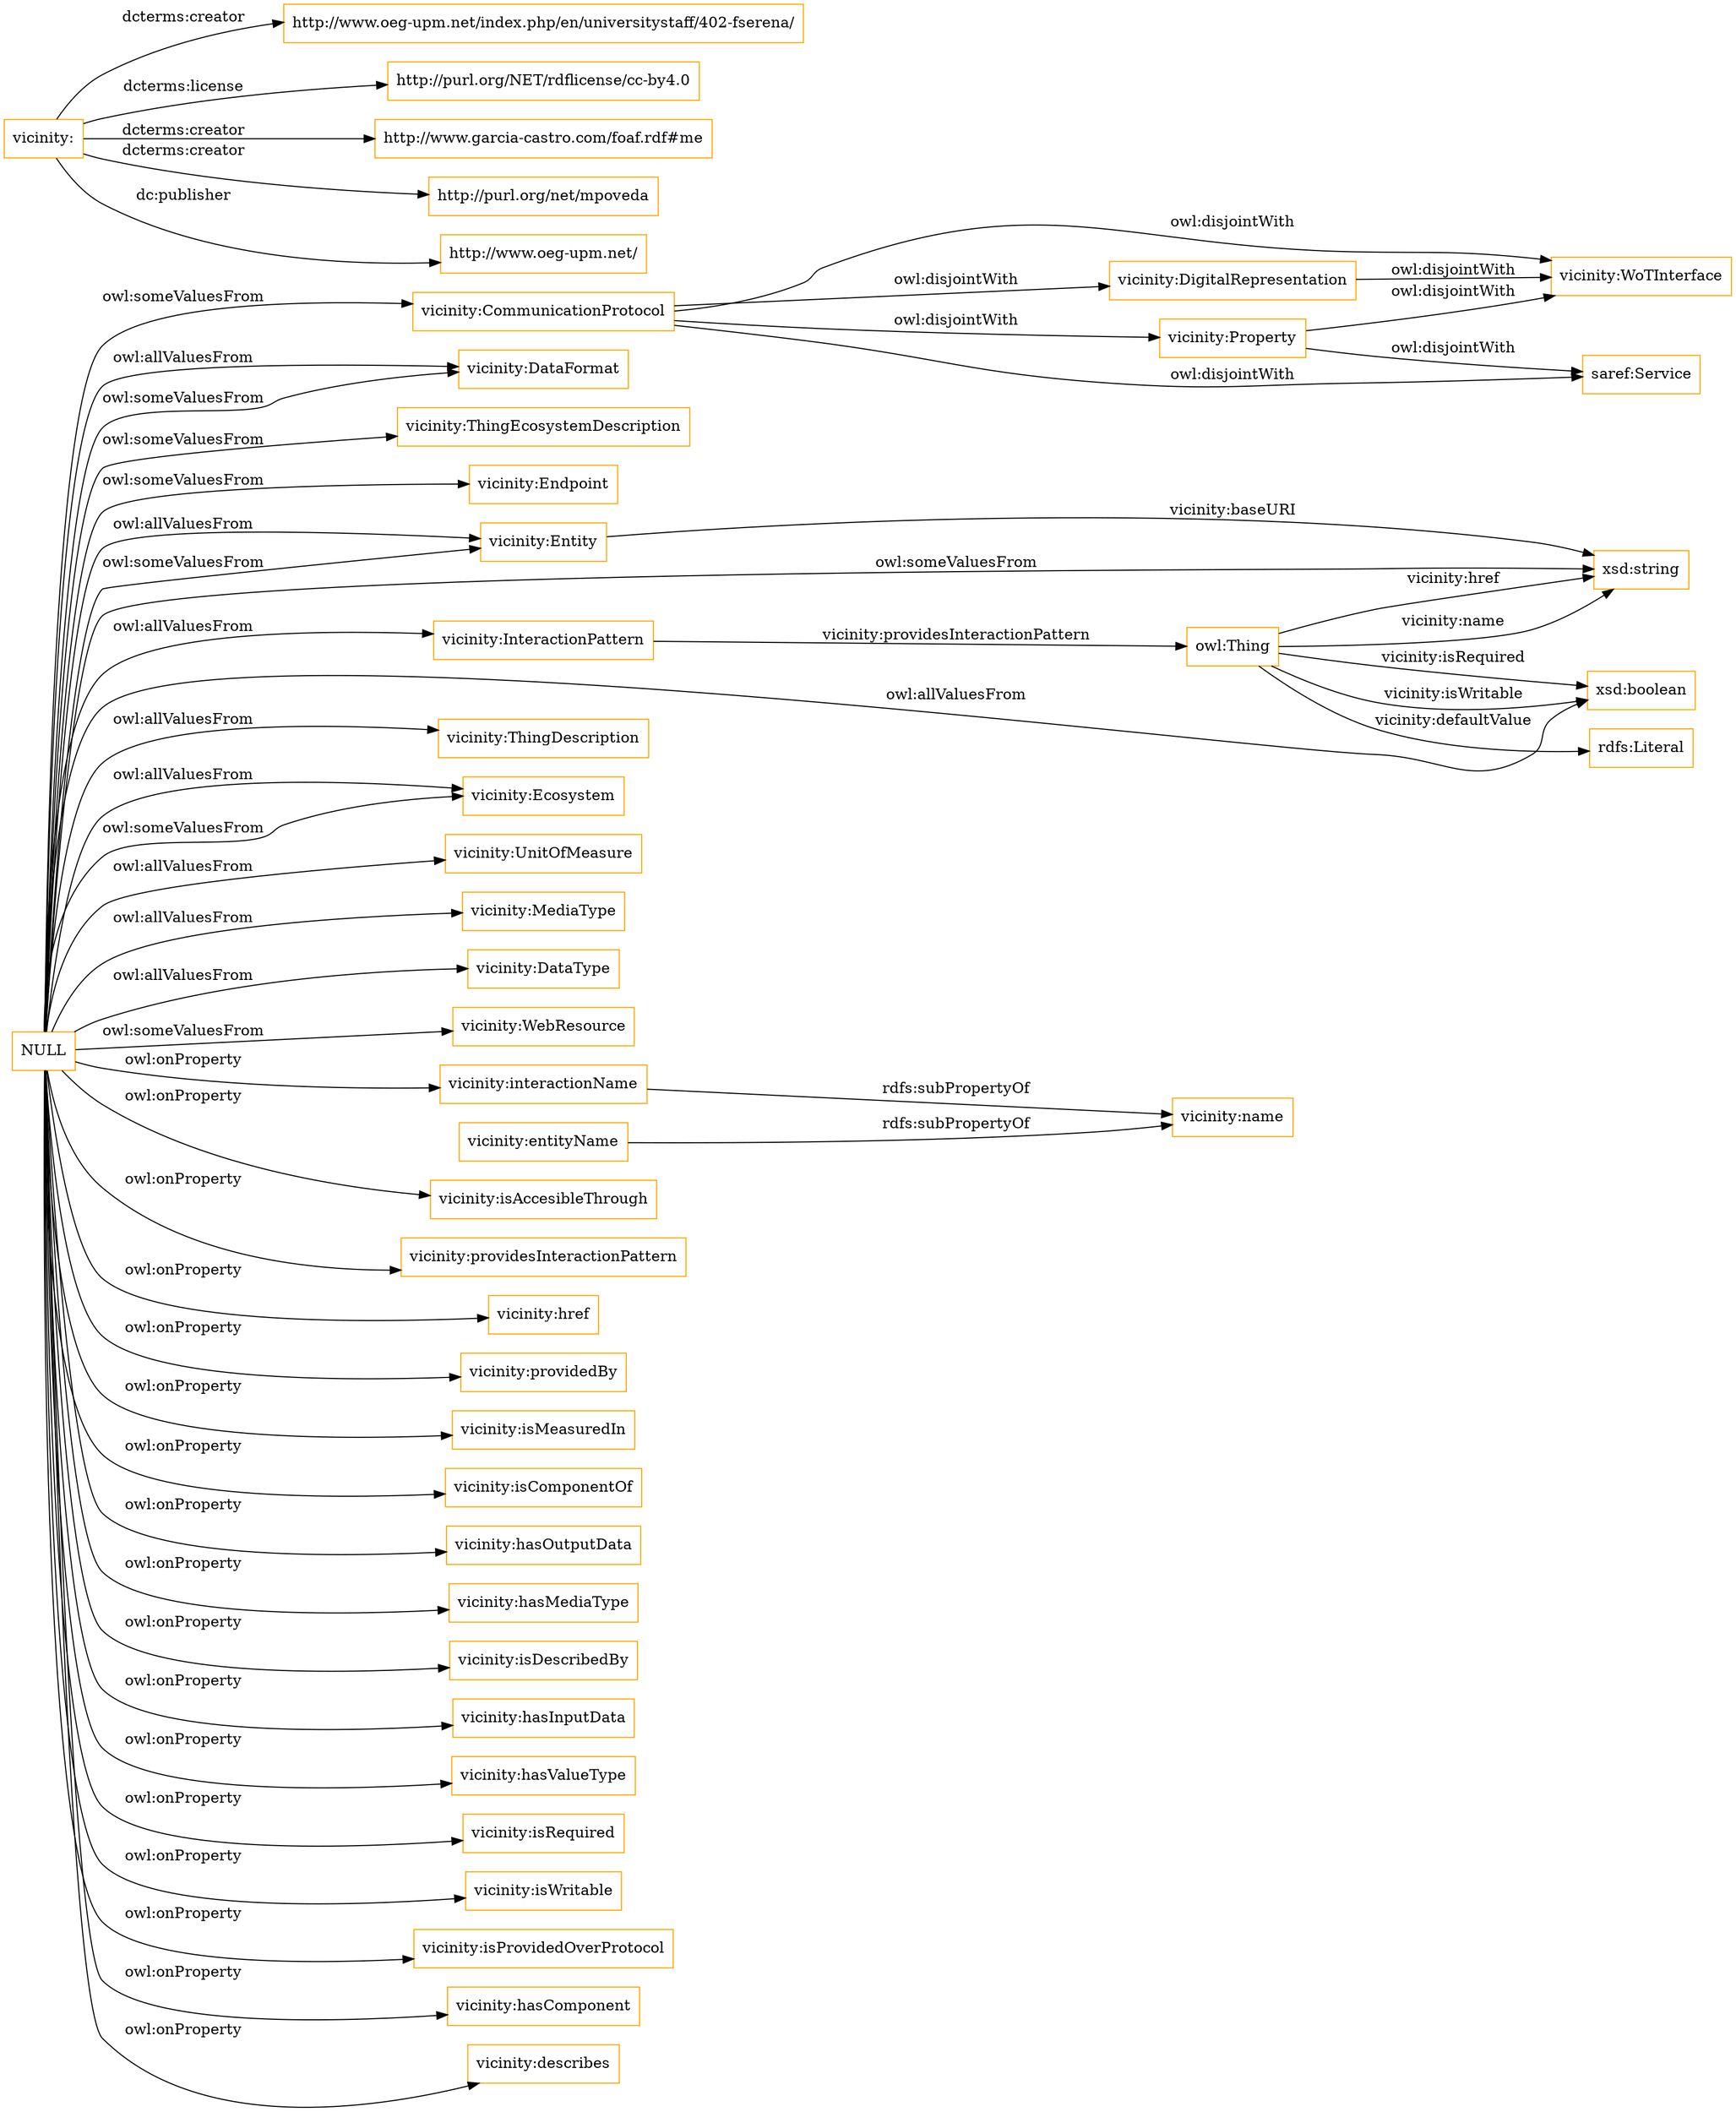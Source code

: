 digraph ar2dtool_diagram { 
rankdir=LR;
size="1501"
node [shape = rectangle, color="orange"]; "vicinity:Property" "vicinity:DataFormat" "vicinity:CommunicationProtocol" "vicinity:ThingEcosystemDescription" "vicinity:Endpoint" "vicinity:InteractionPattern" "vicinity:Entity" "vicinity:ThingDescription" "vicinity:Ecosystem" "saref:Service" "vicinity:UnitOfMeasure" "vicinity:MediaType" "vicinity:DigitalRepresentation" "vicinity:DataType" "vicinity:WoTInterface" "vicinity:WebResource" ; /*classes style*/
	"vicinity:DigitalRepresentation" -> "vicinity:WoTInterface" [ label = "owl:disjointWith" ];
	"vicinity:CommunicationProtocol" -> "saref:Service" [ label = "owl:disjointWith" ];
	"vicinity:CommunicationProtocol" -> "vicinity:WoTInterface" [ label = "owl:disjointWith" ];
	"vicinity:CommunicationProtocol" -> "vicinity:Property" [ label = "owl:disjointWith" ];
	"vicinity:CommunicationProtocol" -> "vicinity:DigitalRepresentation" [ label = "owl:disjointWith" ];
	"vicinity:interactionName" -> "vicinity:name" [ label = "rdfs:subPropertyOf" ];
	"vicinity:entityName" -> "vicinity:name" [ label = "rdfs:subPropertyOf" ];
	"NULL" -> "vicinity:DataFormat" [ label = "owl:allValuesFrom" ];
	"NULL" -> "vicinity:Endpoint" [ label = "owl:someValuesFrom" ];
	"NULL" -> "vicinity:Ecosystem" [ label = "owl:allValuesFrom" ];
	"NULL" -> "xsd:string" [ label = "owl:someValuesFrom" ];
	"NULL" -> "vicinity:ThingEcosystemDescription" [ label = "owl:someValuesFrom" ];
	"NULL" -> "vicinity:WebResource" [ label = "owl:someValuesFrom" ];
	"NULL" -> "xsd:boolean" [ label = "owl:allValuesFrom" ];
	"NULL" -> "vicinity:isAccesibleThrough" [ label = "owl:onProperty" ];
	"NULL" -> "vicinity:interactionName" [ label = "owl:onProperty" ];
	"NULL" -> "vicinity:providesInteractionPattern" [ label = "owl:onProperty" ];
	"NULL" -> "vicinity:href" [ label = "owl:onProperty" ];
	"NULL" -> "vicinity:providedBy" [ label = "owl:onProperty" ];
	"NULL" -> "vicinity:isMeasuredIn" [ label = "owl:onProperty" ];
	"NULL" -> "vicinity:DataFormat" [ label = "owl:someValuesFrom" ];
	"NULL" -> "vicinity:isComponentOf" [ label = "owl:onProperty" ];
	"NULL" -> "vicinity:CommunicationProtocol" [ label = "owl:someValuesFrom" ];
	"NULL" -> "vicinity:Entity" [ label = "owl:allValuesFrom" ];
	"NULL" -> "vicinity:hasOutputData" [ label = "owl:onProperty" ];
	"NULL" -> "vicinity:hasMediaType" [ label = "owl:onProperty" ];
	"NULL" -> "vicinity:isDescribedBy" [ label = "owl:onProperty" ];
	"NULL" -> "vicinity:hasInputData" [ label = "owl:onProperty" ];
	"NULL" -> "vicinity:UnitOfMeasure" [ label = "owl:allValuesFrom" ];
	"NULL" -> "vicinity:DataType" [ label = "owl:allValuesFrom" ];
	"NULL" -> "vicinity:InteractionPattern" [ label = "owl:allValuesFrom" ];
	"NULL" -> "vicinity:hasValueType" [ label = "owl:onProperty" ];
	"NULL" -> "vicinity:ThingDescription" [ label = "owl:allValuesFrom" ];
	"NULL" -> "vicinity:Ecosystem" [ label = "owl:someValuesFrom" ];
	"NULL" -> "vicinity:MediaType" [ label = "owl:allValuesFrom" ];
	"NULL" -> "vicinity:Entity" [ label = "owl:someValuesFrom" ];
	"NULL" -> "vicinity:isRequired" [ label = "owl:onProperty" ];
	"NULL" -> "vicinity:isWritable" [ label = "owl:onProperty" ];
	"NULL" -> "vicinity:isProvidedOverProtocol" [ label = "owl:onProperty" ];
	"NULL" -> "vicinity:hasComponent" [ label = "owl:onProperty" ];
	"NULL" -> "vicinity:describes" [ label = "owl:onProperty" ];
	"vicinity:Property" -> "vicinity:WoTInterface" [ label = "owl:disjointWith" ];
	"vicinity:Property" -> "saref:Service" [ label = "owl:disjointWith" ];
	"vicinity:" -> "http://www.oeg-upm.net/index.php/en/universitystaff/402-fserena/" [ label = "dcterms:creator" ];
	"vicinity:" -> "http://purl.org/NET/rdflicense/cc-by4.0" [ label = "dcterms:license" ];
	"vicinity:" -> "http://www.garcia-castro.com/foaf.rdf#me" [ label = "dcterms:creator" ];
	"vicinity:" -> "http://purl.org/net/mpoveda" [ label = "dcterms:creator" ];
	"vicinity:" -> "http://www.oeg-upm.net/" [ label = "dc:publisher" ];
	"vicinity:Entity" -> "xsd:string" [ label = "vicinity:baseURI" ];
	"owl:Thing" -> "xsd:string" [ label = "vicinity:href" ];
	"owl:Thing" -> "xsd:string" [ label = "vicinity:name" ];
	"owl:Thing" -> "rdfs:Literal" [ label = "vicinity:defaultValue" ];
	"owl:Thing" -> "xsd:boolean" [ label = "vicinity:isRequired" ];
	"vicinity:InteractionPattern" -> "owl:Thing" [ label = "vicinity:providesInteractionPattern" ];
	"owl:Thing" -> "xsd:boolean" [ label = "vicinity:isWritable" ];

}
